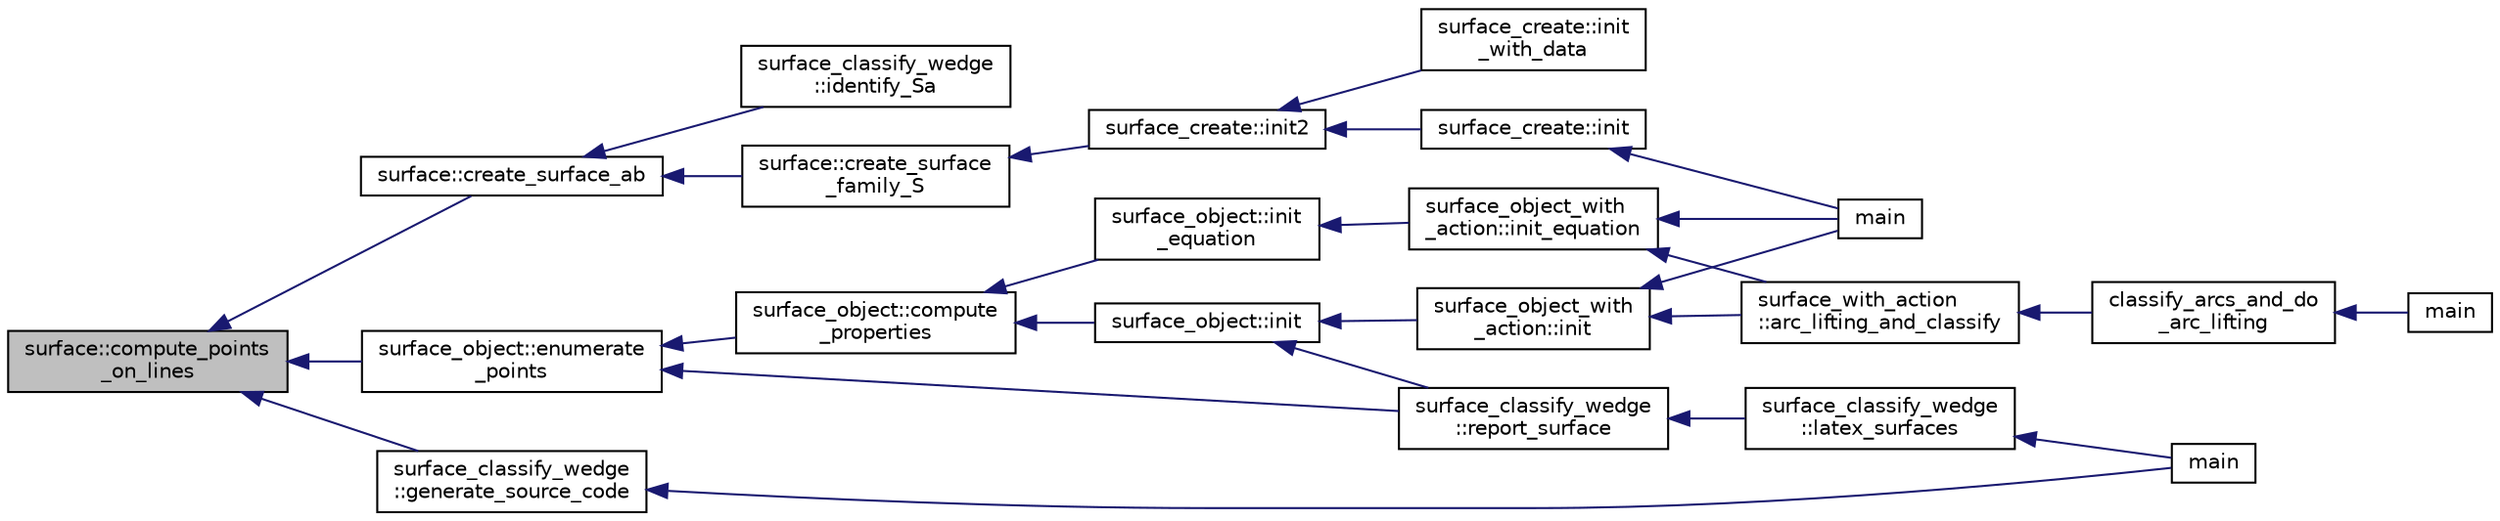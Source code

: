 digraph "surface::compute_points_on_lines"
{
  edge [fontname="Helvetica",fontsize="10",labelfontname="Helvetica",labelfontsize="10"];
  node [fontname="Helvetica",fontsize="10",shape=record];
  rankdir="LR";
  Node506 [label="surface::compute_points\l_on_lines",height=0.2,width=0.4,color="black", fillcolor="grey75", style="filled", fontcolor="black"];
  Node506 -> Node507 [dir="back",color="midnightblue",fontsize="10",style="solid",fontname="Helvetica"];
  Node507 [label="surface::create_surface_ab",height=0.2,width=0.4,color="black", fillcolor="white", style="filled",URL="$d5/d88/classsurface.html#a9e0834d9fd3ea14957df1944ac40c847"];
  Node507 -> Node508 [dir="back",color="midnightblue",fontsize="10",style="solid",fontname="Helvetica"];
  Node508 [label="surface::create_surface\l_family_S",height=0.2,width=0.4,color="black", fillcolor="white", style="filled",URL="$d5/d88/classsurface.html#a820199c4eab279fad1085a308550fa8f"];
  Node508 -> Node509 [dir="back",color="midnightblue",fontsize="10",style="solid",fontname="Helvetica"];
  Node509 [label="surface_create::init2",height=0.2,width=0.4,color="black", fillcolor="white", style="filled",URL="$de/da4/classsurface__create.html#a0d600640f7dd62d5a6c36443effdab59"];
  Node509 -> Node510 [dir="back",color="midnightblue",fontsize="10",style="solid",fontname="Helvetica"];
  Node510 [label="surface_create::init\l_with_data",height=0.2,width=0.4,color="black", fillcolor="white", style="filled",URL="$de/da4/classsurface__create.html#a9226f687139676532adb1aa971fbade2"];
  Node509 -> Node511 [dir="back",color="midnightblue",fontsize="10",style="solid",fontname="Helvetica"];
  Node511 [label="surface_create::init",height=0.2,width=0.4,color="black", fillcolor="white", style="filled",URL="$de/da4/classsurface__create.html#ab0db5c12825f778e3caf8aa4da02eb06"];
  Node511 -> Node512 [dir="back",color="midnightblue",fontsize="10",style="solid",fontname="Helvetica"];
  Node512 [label="main",height=0.2,width=0.4,color="black", fillcolor="white", style="filled",URL="$d2/dfa/create__surface__main_8_c.html#a217dbf8b442f20279ea00b898af96f52"];
  Node507 -> Node513 [dir="back",color="midnightblue",fontsize="10",style="solid",fontname="Helvetica"];
  Node513 [label="surface_classify_wedge\l::identify_Sa",height=0.2,width=0.4,color="black", fillcolor="white", style="filled",URL="$d7/d5c/classsurface__classify__wedge.html#a8fdc22ea1850bd4da28ace84adb055a6"];
  Node506 -> Node514 [dir="back",color="midnightblue",fontsize="10",style="solid",fontname="Helvetica"];
  Node514 [label="surface_object::enumerate\l_points",height=0.2,width=0.4,color="black", fillcolor="white", style="filled",URL="$df/df8/classsurface__object.html#a001a13b6ea34dbe559033af634203466"];
  Node514 -> Node515 [dir="back",color="midnightblue",fontsize="10",style="solid",fontname="Helvetica"];
  Node515 [label="surface_object::compute\l_properties",height=0.2,width=0.4,color="black", fillcolor="white", style="filled",URL="$df/df8/classsurface__object.html#ad6c02c3c1432f8adfe49932041ce1b20"];
  Node515 -> Node516 [dir="back",color="midnightblue",fontsize="10",style="solid",fontname="Helvetica"];
  Node516 [label="surface_object::init\l_equation",height=0.2,width=0.4,color="black", fillcolor="white", style="filled",URL="$df/df8/classsurface__object.html#afd4f4d1accbf361897374bd18d571913"];
  Node516 -> Node517 [dir="back",color="midnightblue",fontsize="10",style="solid",fontname="Helvetica"];
  Node517 [label="surface_object_with\l_action::init_equation",height=0.2,width=0.4,color="black", fillcolor="white", style="filled",URL="$db/d28/classsurface__object__with__action.html#a310ce4189e50545dd67fa3652b8fd160"];
  Node517 -> Node512 [dir="back",color="midnightblue",fontsize="10",style="solid",fontname="Helvetica"];
  Node517 -> Node518 [dir="back",color="midnightblue",fontsize="10",style="solid",fontname="Helvetica"];
  Node518 [label="surface_with_action\l::arc_lifting_and_classify",height=0.2,width=0.4,color="black", fillcolor="white", style="filled",URL="$d8/df9/classsurface__with__action.html#a62a3948f830c59e09ef94937650a07a4"];
  Node518 -> Node519 [dir="back",color="midnightblue",fontsize="10",style="solid",fontname="Helvetica"];
  Node519 [label="classify_arcs_and_do\l_arc_lifting",height=0.2,width=0.4,color="black", fillcolor="white", style="filled",URL="$d6/dc3/arc__lifting__main_8_c.html#afdd7be16f16b8c71e9a72fe5f6a0b59c"];
  Node519 -> Node520 [dir="back",color="midnightblue",fontsize="10",style="solid",fontname="Helvetica"];
  Node520 [label="main",height=0.2,width=0.4,color="black", fillcolor="white", style="filled",URL="$d6/dc3/arc__lifting__main_8_c.html#a217dbf8b442f20279ea00b898af96f52"];
  Node515 -> Node521 [dir="back",color="midnightblue",fontsize="10",style="solid",fontname="Helvetica"];
  Node521 [label="surface_object::init",height=0.2,width=0.4,color="black", fillcolor="white", style="filled",URL="$df/df8/classsurface__object.html#ae51d9ac0a3853bc07908ac48ffa6e0d2"];
  Node521 -> Node522 [dir="back",color="midnightblue",fontsize="10",style="solid",fontname="Helvetica"];
  Node522 [label="surface_classify_wedge\l::report_surface",height=0.2,width=0.4,color="black", fillcolor="white", style="filled",URL="$d7/d5c/classsurface__classify__wedge.html#ad577d435c4726d0a35c10b2f8d4ed00c"];
  Node522 -> Node523 [dir="back",color="midnightblue",fontsize="10",style="solid",fontname="Helvetica"];
  Node523 [label="surface_classify_wedge\l::latex_surfaces",height=0.2,width=0.4,color="black", fillcolor="white", style="filled",URL="$d7/d5c/classsurface__classify__wedge.html#a5698763ece48d6f0a605527ca62429c5"];
  Node523 -> Node524 [dir="back",color="midnightblue",fontsize="10",style="solid",fontname="Helvetica"];
  Node524 [label="main",height=0.2,width=0.4,color="black", fillcolor="white", style="filled",URL="$df/df8/surface__classify_8_c.html#a217dbf8b442f20279ea00b898af96f52"];
  Node521 -> Node525 [dir="back",color="midnightblue",fontsize="10",style="solid",fontname="Helvetica"];
  Node525 [label="surface_object_with\l_action::init",height=0.2,width=0.4,color="black", fillcolor="white", style="filled",URL="$db/d28/classsurface__object__with__action.html#a65085da19618def3909b0f4bc27cba8a"];
  Node525 -> Node512 [dir="back",color="midnightblue",fontsize="10",style="solid",fontname="Helvetica"];
  Node525 -> Node518 [dir="back",color="midnightblue",fontsize="10",style="solid",fontname="Helvetica"];
  Node514 -> Node522 [dir="back",color="midnightblue",fontsize="10",style="solid",fontname="Helvetica"];
  Node506 -> Node526 [dir="back",color="midnightblue",fontsize="10",style="solid",fontname="Helvetica"];
  Node526 [label="surface_classify_wedge\l::generate_source_code",height=0.2,width=0.4,color="black", fillcolor="white", style="filled",URL="$d7/d5c/classsurface__classify__wedge.html#a4cb31d5e7747571177fbdedf79631fd9"];
  Node526 -> Node524 [dir="back",color="midnightblue",fontsize="10",style="solid",fontname="Helvetica"];
}
